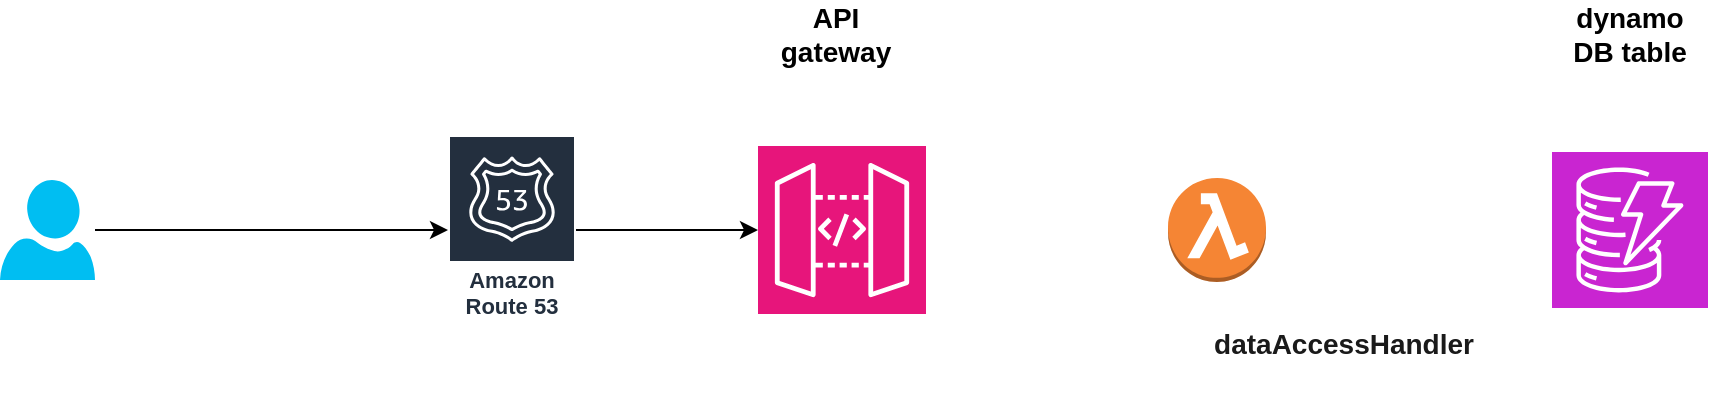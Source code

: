 <mxfile version="24.1.0" type="device">
  <diagram name="Page-1" id="G2DiiTjYXWC3pQtFUdbm">
    <mxGraphModel dx="1834" dy="836" grid="1" gridSize="16" guides="1" tooltips="1" connect="1" arrows="1" fold="1" page="0" pageScale="1" pageWidth="850" pageHeight="1100" background="none" math="0" shadow="0">
      <root>
        <mxCell id="0" />
        <mxCell id="1" parent="0" />
        <mxCell id="GoXs74XpCZUineZdq1ic-10" value="" style="sketch=0;points=[[0,0,0],[0.25,0,0],[0.5,0,0],[0.75,0,0],[1,0,0],[0,1,0],[0.25,1,0],[0.5,1,0],[0.75,1,0],[1,1,0],[0,0.25,0],[0,0.5,0],[0,0.75,0],[1,0.25,0],[1,0.5,0],[1,0.75,0]];outlineConnect=0;fontColor=#232F3E;fillColor=#C925D1;strokeColor=#ffffff;dashed=0;verticalLabelPosition=bottom;verticalAlign=top;align=center;html=1;fontSize=12;fontStyle=0;aspect=fixed;shape=mxgraph.aws4.resourceIcon;resIcon=mxgraph.aws4.dynamodb;" parent="1" vertex="1">
          <mxGeometry x="632" y="342" width="78" height="78" as="geometry" />
        </mxCell>
        <mxCell id="GoXs74XpCZUineZdq1ic-20" value="" style="sketch=0;points=[[0,0,0],[0.25,0,0],[0.5,0,0],[0.75,0,0],[1,0,0],[0,1,0],[0.25,1,0],[0.5,1,0],[0.75,1,0],[1,1,0],[0,0.25,0],[0,0.5,0],[0,0.75,0],[1,0.25,0],[1,0.5,0],[1,0.75,0]];outlineConnect=0;fontColor=#232F3E;fillColor=#E7157B;strokeColor=#ffffff;dashed=0;verticalLabelPosition=bottom;verticalAlign=top;align=center;html=1;fontSize=12;fontStyle=0;aspect=fixed;shape=mxgraph.aws4.resourceIcon;resIcon=mxgraph.aws4.api_gateway;" parent="1" vertex="1">
          <mxGeometry x="235" y="339" width="84" height="84" as="geometry" />
        </mxCell>
        <mxCell id="GoXs74XpCZUineZdq1ic-38" value="dynamo&lt;br&gt;DB table" style="text;html=1;align=center;verticalAlign=middle;whiteSpace=wrap;rounded=0;fontStyle=1;fontColor=default;fontSize=14;" parent="1" vertex="1">
          <mxGeometry x="641" y="268" width="60" height="30" as="geometry" />
        </mxCell>
        <mxCell id="GoXs74XpCZUineZdq1ic-140" value="" style="outlineConnect=0;dashed=0;verticalLabelPosition=bottom;verticalAlign=top;align=center;html=1;shape=mxgraph.aws3.lambda_function;fillColor=#F58534;gradientColor=none;" parent="1" vertex="1">
          <mxGeometry x="440" y="355" width="49" height="52" as="geometry" />
        </mxCell>
        <mxCell id="GoXs74XpCZUineZdq1ic-141" style="edgeStyle=orthogonalEdgeStyle;rounded=0;orthogonalLoop=1;jettySize=auto;html=1;strokeColor=#FFFFFF;align=center;verticalAlign=middle;spacing=4;fontFamily=Helvetica;fontSize=12;fontColor=#000000;labelBackgroundColor=#FFFFFF;elbow=vertical;startArrow=none;endArrow=open;endFill=0;entryX=0;entryY=0.5;entryDx=0;entryDy=0;entryPerimeter=0;strokeWidth=1;endSize=8;" parent="1" source="GoXs74XpCZUineZdq1ic-140" edge="1" target="GoXs74XpCZUineZdq1ic-10">
          <mxGeometry relative="1" as="geometry">
            <mxPoint x="895" y="384" as="targetPoint" />
          </mxGeometry>
        </mxCell>
        <mxCell id="GoXs74XpCZUineZdq1ic-145" style="edgeStyle=orthogonalEdgeStyle;rounded=0;orthogonalLoop=1;jettySize=auto;html=1;entryX=0;entryY=0.5;entryDx=0;entryDy=0;entryPerimeter=0;strokeColor=#FFFFFF;align=center;verticalAlign=middle;spacing=4;fontFamily=Helvetica;fontSize=12;fontColor=#000000;labelBackgroundColor=#FFFFFF;elbow=vertical;startArrow=none;endArrow=open;endFill=0;endSize=8;strokeWidth=1;" parent="1" target="GoXs74XpCZUineZdq1ic-140" edge="1" source="GoXs74XpCZUineZdq1ic-20">
          <mxGeometry relative="1" as="geometry">
            <mxPoint x="391" y="356" as="sourcePoint" />
          </mxGeometry>
        </mxCell>
        <mxCell id="GoXs74XpCZUineZdq1ic-152" value="CRUD operations&lt;br&gt;for Product" style="edgeLabel;html=1;align=center;verticalAlign=middle;resizable=0;points=[];fontFamily=Helvetica;fontSize=12;fontColor=#FFFFFF;labelBackgroundColor=none;fillColor=none;gradientColor=none;fontStyle=1" parent="1" vertex="1" connectable="0">
          <mxGeometry x="560" y="464" as="geometry">
            <mxPoint x="-8" y="-58" as="offset" />
          </mxGeometry>
        </mxCell>
        <mxCell id="GoXs74XpCZUineZdq1ic-153" value="dataAccessHandler" style="text;html=1;align=center;verticalAlign=middle;whiteSpace=wrap;rounded=0;fontStyle=1;fontColor=#1A1A1A;fontSize=14;" parent="1" vertex="1">
          <mxGeometry x="498" y="423" width="60" height="30" as="geometry" />
        </mxCell>
        <mxCell id="imSHEXL_CSRtpCkoVFhX-4" value="API gateway" style="text;html=1;align=center;verticalAlign=middle;whiteSpace=wrap;rounded=0;fontStyle=1;fontColor=default;fontSize=14;" vertex="1" parent="1">
          <mxGeometry x="244" y="268" width="60" height="30" as="geometry" />
        </mxCell>
        <mxCell id="imSHEXL_CSRtpCkoVFhX-6" value="invoke" style="edgeLabel;html=1;align=center;verticalAlign=middle;resizable=0;points=[];fontFamily=Helvetica;fontSize=12;fontColor=#FFFFFF;labelBackgroundColor=none;fillColor=none;gradientColor=none;fontStyle=1" vertex="1" connectable="0" parent="1">
          <mxGeometry x="400" y="412" as="geometry">
            <mxPoint x="-8" y="-58" as="offset" />
          </mxGeometry>
        </mxCell>
        <mxCell id="imSHEXL_CSRtpCkoVFhX-7" value="Amazon Route 53" style="sketch=0;outlineConnect=0;fontColor=#232F3E;gradientColor=none;strokeColor=#ffffff;fillColor=#232F3E;dashed=0;verticalLabelPosition=middle;verticalAlign=bottom;align=center;html=1;whiteSpace=wrap;fontSize=11;fontStyle=1;spacing=3;shape=mxgraph.aws4.productIcon;prIcon=mxgraph.aws4.route_53;" vertex="1" parent="1">
          <mxGeometry x="80" y="333.5" width="64" height="95" as="geometry" />
        </mxCell>
        <mxCell id="imSHEXL_CSRtpCkoVFhX-8" style="edgeStyle=orthogonalEdgeStyle;rounded=0;orthogonalLoop=1;jettySize=auto;html=1;entryX=0;entryY=0.5;entryDx=0;entryDy=0;entryPerimeter=0;" edge="1" parent="1" source="imSHEXL_CSRtpCkoVFhX-7" target="GoXs74XpCZUineZdq1ic-20">
          <mxGeometry relative="1" as="geometry" />
        </mxCell>
        <mxCell id="imSHEXL_CSRtpCkoVFhX-10" style="edgeStyle=orthogonalEdgeStyle;rounded=0;orthogonalLoop=1;jettySize=auto;html=1;" edge="1" parent="1" source="imSHEXL_CSRtpCkoVFhX-9" target="imSHEXL_CSRtpCkoVFhX-7">
          <mxGeometry relative="1" as="geometry" />
        </mxCell>
        <mxCell id="imSHEXL_CSRtpCkoVFhX-9" value="" style="verticalLabelPosition=bottom;html=1;verticalAlign=top;align=center;strokeColor=none;fillColor=#00BEF2;shape=mxgraph.azure.user;" vertex="1" parent="1">
          <mxGeometry x="-144" y="356" width="47.5" height="50" as="geometry" />
        </mxCell>
        <mxCell id="imSHEXL_CSRtpCkoVFhX-11" value="use REST API" style="edgeLabel;html=1;align=center;verticalAlign=middle;resizable=0;points=[];fontFamily=Helvetica;fontSize=12;fontColor=#FFFFFF;labelBackgroundColor=none;fillColor=none;gradientColor=none;fontStyle=1" vertex="1" connectable="0" parent="1">
          <mxGeometry x="-16" y="412" as="geometry">
            <mxPoint x="-8" y="-58" as="offset" />
          </mxGeometry>
        </mxCell>
      </root>
    </mxGraphModel>
  </diagram>
</mxfile>
